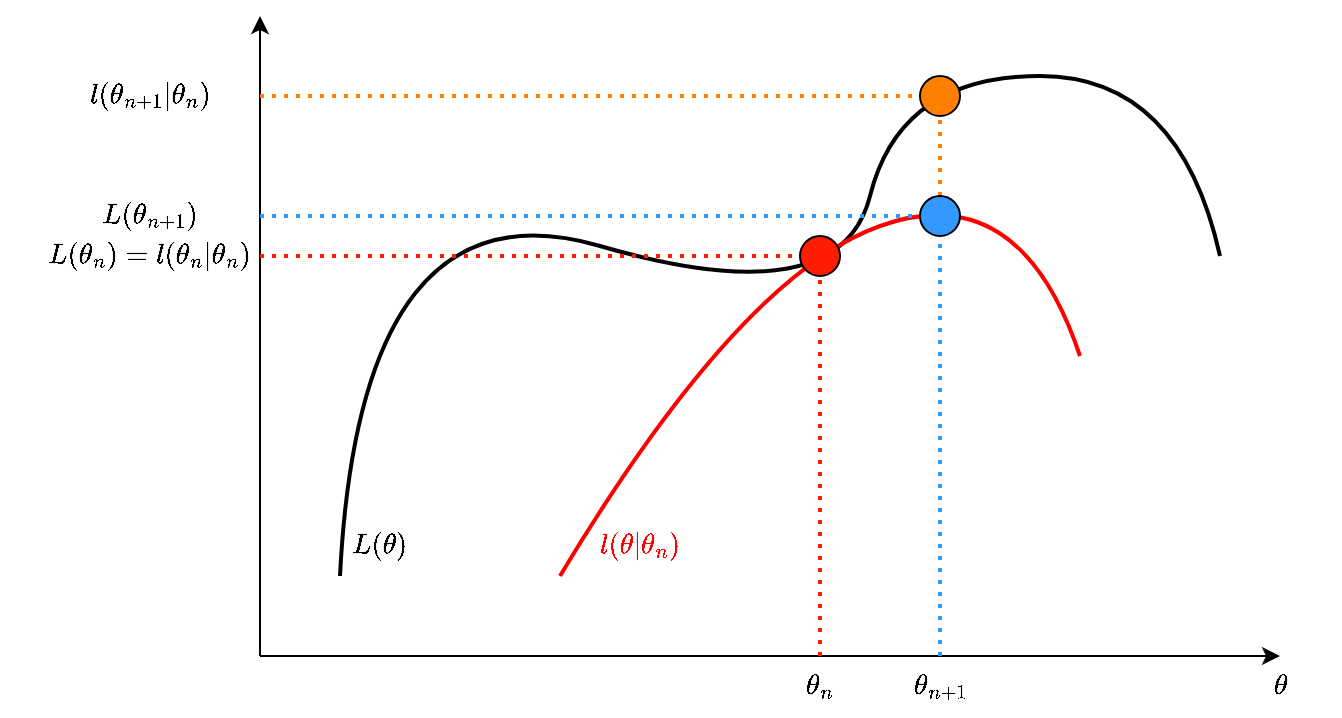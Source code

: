 <mxfile version="22.1.21" type="device">
  <diagram name="Page-1" id="vp3HjpGns-U48Wa7OMmH">
    <mxGraphModel dx="756" dy="439" grid="1" gridSize="10" guides="1" tooltips="1" connect="1" arrows="1" fold="1" page="1" pageScale="1" pageWidth="627" pageHeight="360" math="1" shadow="0">
      <root>
        <mxCell id="0" />
        <mxCell id="1" parent="0" />
        <mxCell id="nBsF9HyfLqCcTzJFpMwC-1" value="" style="endArrow=classic;html=1;rounded=0;strokeWidth=1;" edge="1" parent="1">
          <mxGeometry width="50" height="50" relative="1" as="geometry">
            <mxPoint x="110" y="330" as="sourcePoint" />
            <mxPoint x="110" y="10" as="targetPoint" />
          </mxGeometry>
        </mxCell>
        <mxCell id="nBsF9HyfLqCcTzJFpMwC-2" value="" style="endArrow=classic;html=1;rounded=0;strokeWidth=1;" edge="1" parent="1">
          <mxGeometry width="50" height="50" relative="1" as="geometry">
            <mxPoint x="110" y="330" as="sourcePoint" />
            <mxPoint x="620" y="330" as="targetPoint" />
          </mxGeometry>
        </mxCell>
        <mxCell id="nBsF9HyfLqCcTzJFpMwC-4" value="" style="curved=1;endArrow=none;html=1;rounded=0;endFill=0;strokeWidth=2;" edge="1" parent="1">
          <mxGeometry width="50" height="50" relative="1" as="geometry">
            <mxPoint x="150" y="290" as="sourcePoint" />
            <mxPoint x="590" y="130" as="targetPoint" />
            <Array as="points">
              <mxPoint x="160" y="90" />
              <mxPoint x="400" y="160" />
              <mxPoint x="430" y="40" />
              <mxPoint x="570" y="40" />
            </Array>
          </mxGeometry>
        </mxCell>
        <mxCell id="nBsF9HyfLqCcTzJFpMwC-5" value="" style="curved=1;endArrow=none;html=1;rounded=0;endFill=0;strokeColor=#ff0000;strokeWidth=2;" edge="1" parent="1">
          <mxGeometry width="50" height="50" relative="1" as="geometry">
            <mxPoint x="260" y="290" as="sourcePoint" />
            <mxPoint x="520" y="180" as="targetPoint" />
            <Array as="points">
              <mxPoint x="350" y="140" />
              <mxPoint x="490" y="90" />
            </Array>
          </mxGeometry>
        </mxCell>
        <mxCell id="nBsF9HyfLqCcTzJFpMwC-7" value="$$L(\theta)$$" style="text;html=1;strokeColor=none;fillColor=none;align=center;verticalAlign=middle;whiteSpace=wrap;rounded=0;" vertex="1" parent="1">
          <mxGeometry x="140" y="260" width="60" height="30" as="geometry" />
        </mxCell>
        <mxCell id="nBsF9HyfLqCcTzJFpMwC-9" value="$$\textcolor{red}{l(\theta|\theta_n)}$$" style="text;html=1;strokeColor=none;fillColor=none;align=center;verticalAlign=middle;whiteSpace=wrap;rounded=0;" vertex="1" parent="1">
          <mxGeometry x="270" y="260" width="60" height="30" as="geometry" />
        </mxCell>
        <mxCell id="nBsF9HyfLqCcTzJFpMwC-15" value="" style="endArrow=none;html=1;rounded=0;dashed=1;" edge="1" parent="1" source="nBsF9HyfLqCcTzJFpMwC-31">
          <mxGeometry width="50" height="50" relative="1" as="geometry">
            <mxPoint x="390" y="330" as="sourcePoint" />
            <mxPoint x="390" y="130" as="targetPoint" />
          </mxGeometry>
        </mxCell>
        <mxCell id="nBsF9HyfLqCcTzJFpMwC-16" value="" style="endArrow=none;html=1;rounded=0;dashed=1;strokeColor=#FF1C03;strokeWidth=2;dashPattern=1 2;" edge="1" parent="1">
          <mxGeometry width="50" height="50" relative="1" as="geometry">
            <mxPoint x="110" y="130" as="sourcePoint" />
            <mxPoint x="390" y="130" as="targetPoint" />
          </mxGeometry>
        </mxCell>
        <mxCell id="nBsF9HyfLqCcTzJFpMwC-17" value="" style="endArrow=none;html=1;rounded=0;dashed=1;strokeColor=#3399FF;strokeWidth=2;dashPattern=1 2;" edge="1" parent="1">
          <mxGeometry width="50" height="50" relative="1" as="geometry">
            <mxPoint x="110" y="110" as="sourcePoint" />
            <mxPoint x="450" y="110" as="targetPoint" />
          </mxGeometry>
        </mxCell>
        <mxCell id="nBsF9HyfLqCcTzJFpMwC-18" value="" style="endArrow=none;html=1;rounded=0;dashed=1;strokeColor=#3399FF;strokeWidth=2;dashPattern=1 2;" edge="1" parent="1">
          <mxGeometry width="50" height="50" relative="1" as="geometry">
            <mxPoint x="450" y="330" as="sourcePoint" />
            <mxPoint x="450" y="110" as="targetPoint" />
          </mxGeometry>
        </mxCell>
        <mxCell id="nBsF9HyfLqCcTzJFpMwC-19" value="" style="endArrow=none;html=1;rounded=0;dashed=1;strokeColor=#FF8000;strokeWidth=2;dashPattern=1 2;" edge="1" parent="1" source="nBsF9HyfLqCcTzJFpMwC-37">
          <mxGeometry width="50" height="50" relative="1" as="geometry">
            <mxPoint x="450" y="110" as="sourcePoint" />
            <mxPoint x="450" y="50" as="targetPoint" />
          </mxGeometry>
        </mxCell>
        <mxCell id="nBsF9HyfLqCcTzJFpMwC-20" value="" style="endArrow=none;html=1;rounded=0;dashed=1;" edge="1" parent="1" source="nBsF9HyfLqCcTzJFpMwC-39">
          <mxGeometry width="50" height="50" relative="1" as="geometry">
            <mxPoint x="110" y="50" as="sourcePoint" />
            <mxPoint x="450" y="50" as="targetPoint" />
          </mxGeometry>
        </mxCell>
        <mxCell id="nBsF9HyfLqCcTzJFpMwC-21" value="&lt;div&gt;$$\theta_n$$&lt;/div&gt;" style="text;html=1;strokeColor=none;fillColor=none;align=center;verticalAlign=middle;whiteSpace=wrap;rounded=0;" vertex="1" parent="1">
          <mxGeometry x="360" y="330" width="60" height="30" as="geometry" />
        </mxCell>
        <mxCell id="nBsF9HyfLqCcTzJFpMwC-22" value="&lt;div&gt;$$\theta_{n+1}$$&lt;/div&gt;" style="text;html=1;strokeColor=none;fillColor=none;align=center;verticalAlign=middle;whiteSpace=wrap;rounded=0;" vertex="1" parent="1">
          <mxGeometry x="420" y="330" width="60" height="30" as="geometry" />
        </mxCell>
        <mxCell id="nBsF9HyfLqCcTzJFpMwC-24" value="&lt;div&gt;$$\theta$$&lt;/div&gt;" style="text;html=1;strokeColor=none;fillColor=none;align=center;verticalAlign=middle;whiteSpace=wrap;rounded=0;" vertex="1" parent="1">
          <mxGeometry x="590" y="330" width="60" height="30" as="geometry" />
        </mxCell>
        <mxCell id="nBsF9HyfLqCcTzJFpMwC-28" value="$$L(\theta_n) = l(\theta_n|\theta_n)$$" style="text;html=1;strokeColor=none;fillColor=none;align=center;verticalAlign=middle;whiteSpace=wrap;rounded=0;" vertex="1" parent="1">
          <mxGeometry x="35" y="110" width="40" height="40" as="geometry" />
        </mxCell>
        <mxCell id="nBsF9HyfLqCcTzJFpMwC-29" value="$$l(\theta_{n+1}|\theta_n)$$" style="text;html=1;strokeColor=none;fillColor=none;align=center;verticalAlign=middle;whiteSpace=wrap;rounded=0;strokeWidth=1;" vertex="1" parent="1">
          <mxGeometry x="20" y="30" width="70" height="40" as="geometry" />
        </mxCell>
        <mxCell id="nBsF9HyfLqCcTzJFpMwC-30" value="&lt;div&gt;$$L(\theta_{n+1})$$&lt;/div&gt;" style="text;html=1;strokeColor=none;fillColor=none;align=center;verticalAlign=middle;whiteSpace=wrap;rounded=0;" vertex="1" parent="1">
          <mxGeometry x="25" y="90" width="60" height="40" as="geometry" />
        </mxCell>
        <mxCell id="nBsF9HyfLqCcTzJFpMwC-35" value="" style="endArrow=none;html=1;rounded=0;dashed=1;strokeColor=#FF1C03;strokeWidth=2;dashPattern=1 2;" edge="1" parent="1" target="nBsF9HyfLqCcTzJFpMwC-31">
          <mxGeometry width="50" height="50" relative="1" as="geometry">
            <mxPoint x="390" y="330" as="sourcePoint" />
            <mxPoint x="390" y="130" as="targetPoint" />
          </mxGeometry>
        </mxCell>
        <mxCell id="nBsF9HyfLqCcTzJFpMwC-31" value="" style="ellipse;whiteSpace=wrap;html=1;aspect=fixed;strokeWidth=1;fillColor=#FF1C03;strokeColor=default;" vertex="1" parent="1">
          <mxGeometry x="380" y="120" width="20" height="20" as="geometry" />
        </mxCell>
        <mxCell id="nBsF9HyfLqCcTzJFpMwC-38" value="" style="endArrow=none;html=1;rounded=0;dashed=1;" edge="1" parent="1" target="nBsF9HyfLqCcTzJFpMwC-37">
          <mxGeometry width="50" height="50" relative="1" as="geometry">
            <mxPoint x="450" y="110" as="sourcePoint" />
            <mxPoint x="450" y="50" as="targetPoint" />
          </mxGeometry>
        </mxCell>
        <mxCell id="nBsF9HyfLqCcTzJFpMwC-37" value="" style="ellipse;whiteSpace=wrap;html=1;aspect=fixed;strokeWidth=1;fillColor=#3399FF;strokeColor=default;" vertex="1" parent="1">
          <mxGeometry x="440" y="100" width="20" height="20" as="geometry" />
        </mxCell>
        <mxCell id="nBsF9HyfLqCcTzJFpMwC-40" value="" style="endArrow=none;html=1;rounded=0;dashed=1;strokeColor=#FF8000;strokeWidth=2;dashPattern=1 2;" edge="1" parent="1" target="nBsF9HyfLqCcTzJFpMwC-39">
          <mxGeometry width="50" height="50" relative="1" as="geometry">
            <mxPoint x="110" y="50" as="sourcePoint" />
            <mxPoint x="450" y="50" as="targetPoint" />
          </mxGeometry>
        </mxCell>
        <mxCell id="nBsF9HyfLqCcTzJFpMwC-39" value="" style="ellipse;whiteSpace=wrap;html=1;aspect=fixed;strokeWidth=1;fillColor=#FF8000;strokeColor=default;" vertex="1" parent="1">
          <mxGeometry x="440" y="40" width="20" height="20" as="geometry" />
        </mxCell>
      </root>
    </mxGraphModel>
  </diagram>
</mxfile>

